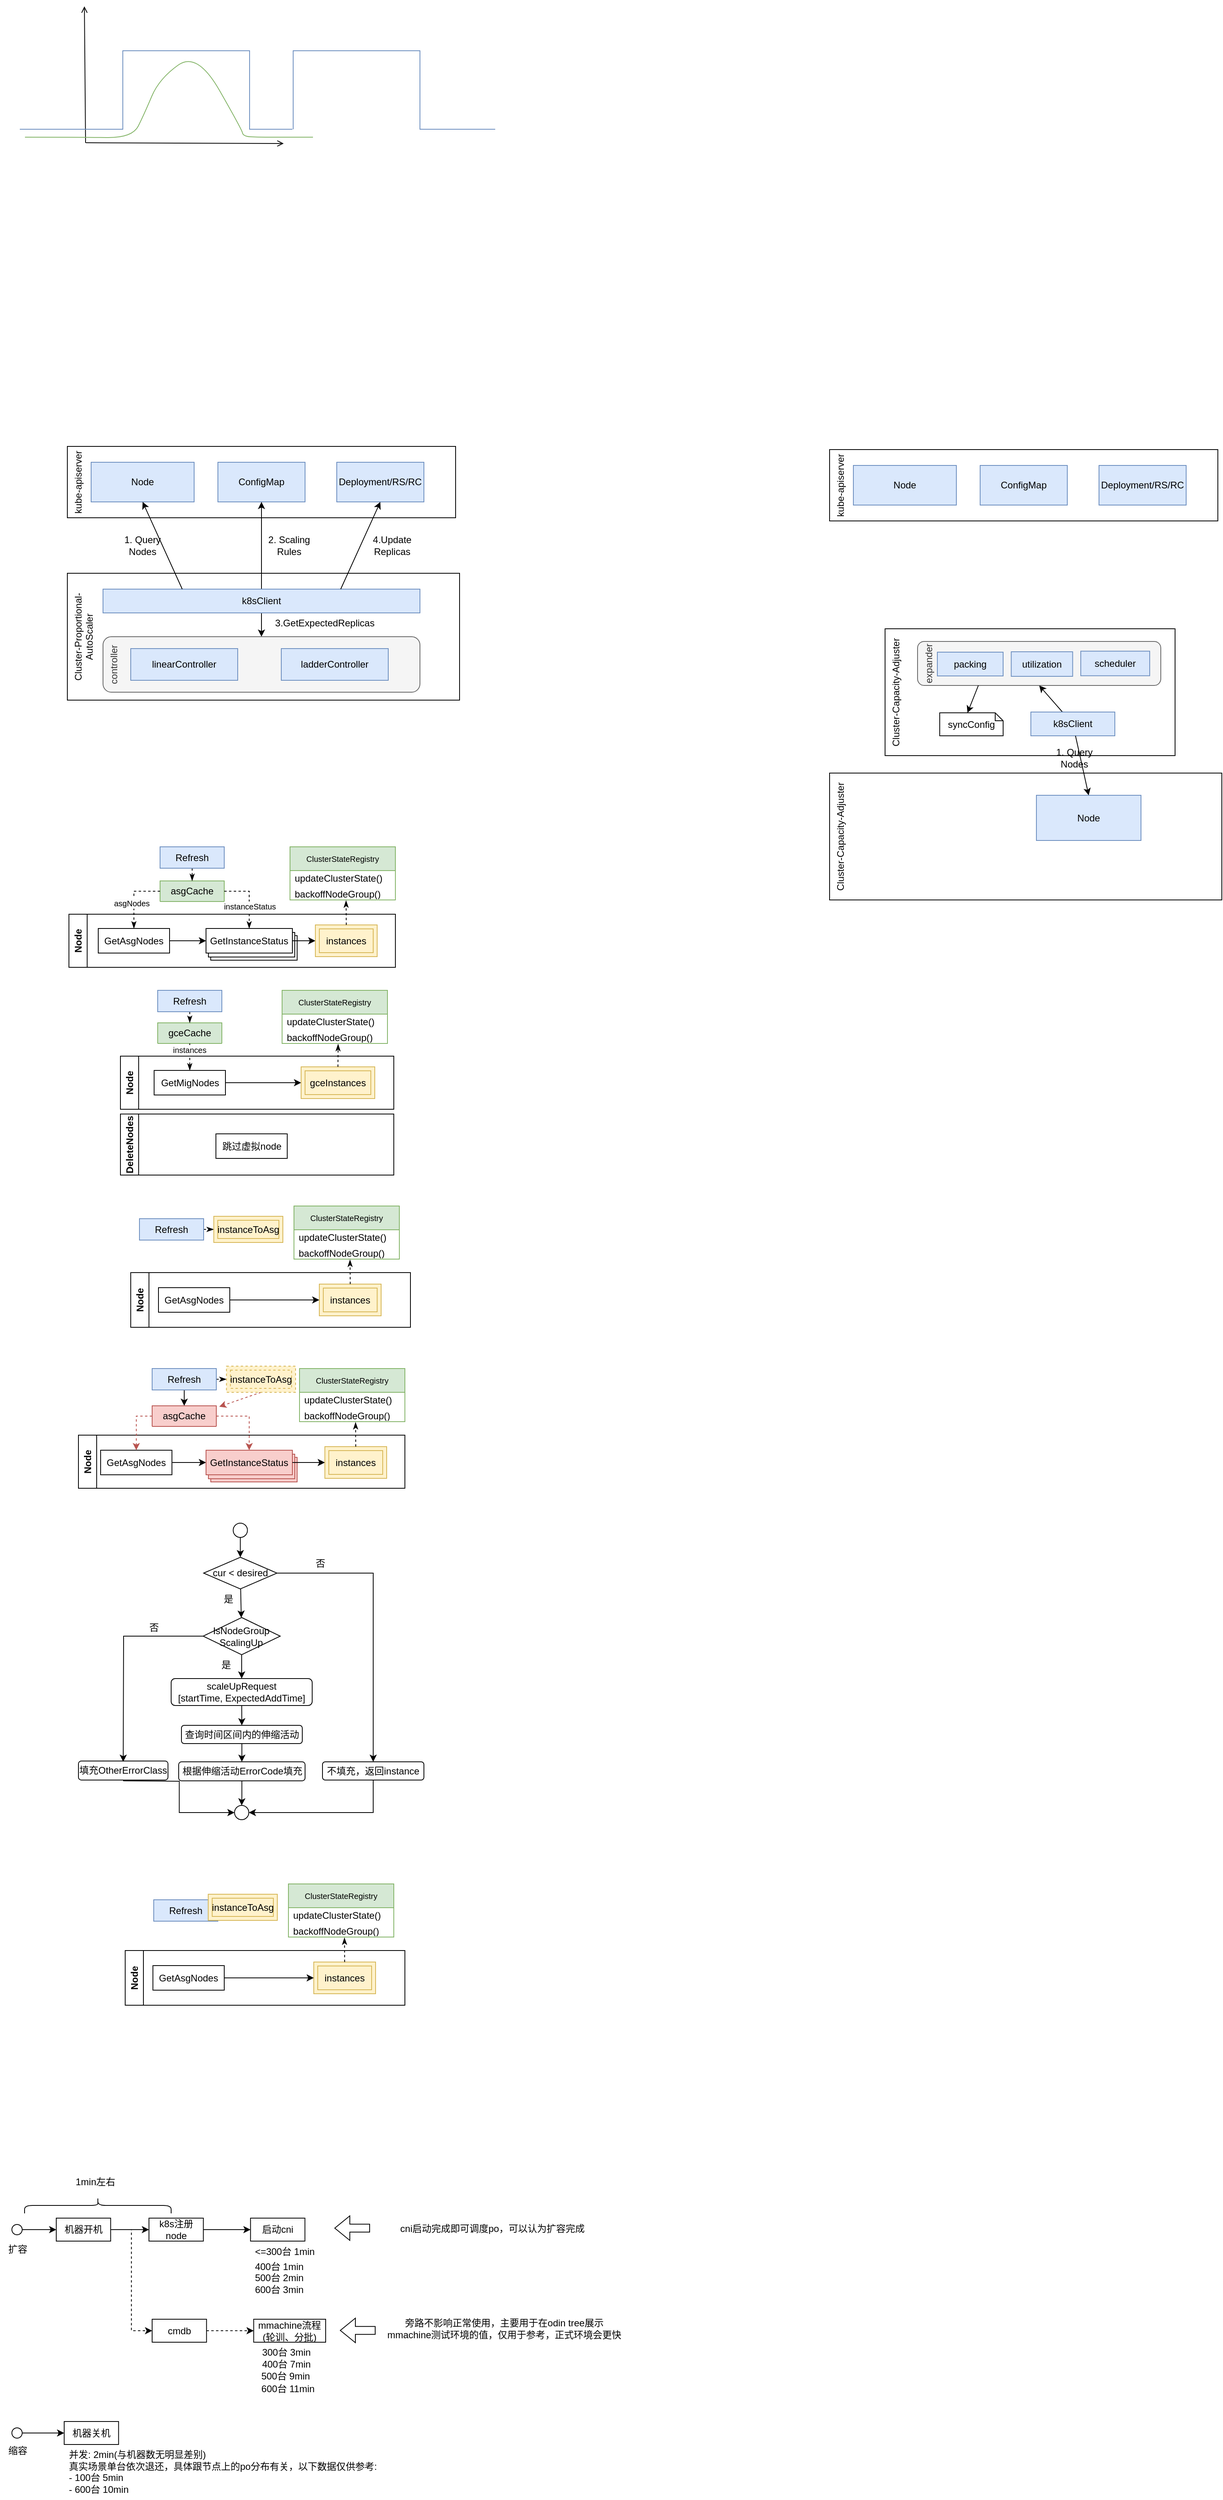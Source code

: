 <mxfile version="26.0.16">
  <diagram name="第 1 页" id="F5VYigaGw1SXEJX05_Oq">
    <mxGraphModel dx="925" dy="1605" grid="0" gridSize="10" guides="1" tooltips="1" connect="1" arrows="1" fold="1" page="1" pageScale="1" pageWidth="827" pageHeight="1169" math="0" shadow="0">
      <root>
        <mxCell id="0" />
        <mxCell id="1" parent="0" />
        <mxCell id="aSUJhLrz8YBLQvyZwgPZ-1" value="kube-apiserver" style="rounded=0;whiteSpace=wrap;html=1;horizontal=0;verticalAlign=top;" parent="1" vertex="1">
          <mxGeometry x="120" y="240" width="490" height="90" as="geometry" />
        </mxCell>
        <mxCell id="aSUJhLrz8YBLQvyZwgPZ-2" value="ConfigMap" style="rounded=0;whiteSpace=wrap;html=1;fillColor=#dae8fc;strokeColor=#6c8ebf;" parent="1" vertex="1">
          <mxGeometry x="310" y="260" width="110" height="50" as="geometry" />
        </mxCell>
        <mxCell id="aSUJhLrz8YBLQvyZwgPZ-3" value="Node" style="rounded=0;whiteSpace=wrap;html=1;fillColor=#dae8fc;strokeColor=#6c8ebf;" parent="1" vertex="1">
          <mxGeometry x="150" y="260" width="130" height="50" as="geometry" />
        </mxCell>
        <mxCell id="aSUJhLrz8YBLQvyZwgPZ-4" value="Deployment/RS/RC" style="rounded=0;whiteSpace=wrap;html=1;fillColor=#dae8fc;strokeColor=#6c8ebf;" parent="1" vertex="1">
          <mxGeometry x="460" y="260" width="110" height="50" as="geometry" />
        </mxCell>
        <mxCell id="aSUJhLrz8YBLQvyZwgPZ-5" value="Cluster-Proportional-AutoScaler" style="rounded=1;whiteSpace=wrap;html=1;horizontal=0;verticalAlign=top;arcSize=0;" parent="1" vertex="1">
          <mxGeometry x="120" y="400" width="495" height="160" as="geometry" />
        </mxCell>
        <mxCell id="aSUJhLrz8YBLQvyZwgPZ-7" value="1. Query Nodes" style="text;html=1;align=center;verticalAlign=middle;whiteSpace=wrap;rounded=0;" parent="1" vertex="1">
          <mxGeometry x="190" y="350" width="50" height="30" as="geometry" />
        </mxCell>
        <mxCell id="aSUJhLrz8YBLQvyZwgPZ-8" value="" style="rounded=0;orthogonalLoop=1;jettySize=auto;html=1;entryX=0.5;entryY=1;entryDx=0;entryDy=0;exitX=0.5;exitY=0;exitDx=0;exitDy=0;" parent="1" source="aSUJhLrz8YBLQvyZwgPZ-10" target="aSUJhLrz8YBLQvyZwgPZ-2" edge="1">
          <mxGeometry relative="1" as="geometry">
            <mxPoint x="260" y="410" as="sourcePoint" />
            <mxPoint x="225" y="320" as="targetPoint" />
          </mxGeometry>
        </mxCell>
        <mxCell id="aSUJhLrz8YBLQvyZwgPZ-9" value="2. Scaling Rules" style="text;html=1;align=center;verticalAlign=middle;whiteSpace=wrap;rounded=0;" parent="1" vertex="1">
          <mxGeometry x="365" y="350" width="70" height="30" as="geometry" />
        </mxCell>
        <mxCell id="aSUJhLrz8YBLQvyZwgPZ-20" value="" style="rounded=0;orthogonalLoop=1;jettySize=auto;html=1;entryX=0.5;entryY=0;entryDx=0;entryDy=0;" parent="1" source="aSUJhLrz8YBLQvyZwgPZ-10" target="aSUJhLrz8YBLQvyZwgPZ-14" edge="1">
          <mxGeometry relative="1" as="geometry" />
        </mxCell>
        <mxCell id="aSUJhLrz8YBLQvyZwgPZ-10" value="k8sC&lt;span style=&quot;background-color: initial;&quot;&gt;lient&lt;/span&gt;" style="rounded=0;whiteSpace=wrap;html=1;fillColor=#dae8fc;strokeColor=#6c8ebf;" parent="1" vertex="1">
          <mxGeometry x="165" y="420" width="400" height="30" as="geometry" />
        </mxCell>
        <mxCell id="aSUJhLrz8YBLQvyZwgPZ-6" value="" style="rounded=0;orthogonalLoop=1;jettySize=auto;html=1;entryX=0.5;entryY=1;entryDx=0;entryDy=0;exitX=0.25;exitY=0;exitDx=0;exitDy=0;" parent="1" source="aSUJhLrz8YBLQvyZwgPZ-10" target="aSUJhLrz8YBLQvyZwgPZ-3" edge="1">
          <mxGeometry relative="1" as="geometry" />
        </mxCell>
        <mxCell id="aSUJhLrz8YBLQvyZwgPZ-14" value="controller" style="rounded=1;whiteSpace=wrap;html=1;horizontal=0;verticalAlign=top;fillColor=#f5f5f5;fontColor=#333333;strokeColor=#666666;" parent="1" vertex="1">
          <mxGeometry x="165" y="480" width="400" height="70" as="geometry" />
        </mxCell>
        <mxCell id="aSUJhLrz8YBLQvyZwgPZ-11" value="linearController" style="rounded=0;whiteSpace=wrap;html=1;fillColor=#dae8fc;strokeColor=#6c8ebf;" parent="1" vertex="1">
          <mxGeometry x="200" y="495" width="135" height="40" as="geometry" />
        </mxCell>
        <mxCell id="aSUJhLrz8YBLQvyZwgPZ-12" value="ladderController" style="rounded=0;whiteSpace=wrap;html=1;fillColor=#dae8fc;strokeColor=#6c8ebf;" parent="1" vertex="1">
          <mxGeometry x="390" y="495" width="135" height="40" as="geometry" />
        </mxCell>
        <mxCell id="aSUJhLrz8YBLQvyZwgPZ-16" value="" style="rounded=0;orthogonalLoop=1;jettySize=auto;html=1;entryX=0.5;entryY=1;entryDx=0;entryDy=0;exitX=0.75;exitY=0;exitDx=0;exitDy=0;" parent="1" source="aSUJhLrz8YBLQvyZwgPZ-10" target="aSUJhLrz8YBLQvyZwgPZ-4" edge="1">
          <mxGeometry relative="1" as="geometry">
            <mxPoint x="250" y="430" as="sourcePoint" />
            <mxPoint x="375" y="320" as="targetPoint" />
          </mxGeometry>
        </mxCell>
        <mxCell id="aSUJhLrz8YBLQvyZwgPZ-18" value="3.GetExpectedReplicas" style="text;html=1;align=center;verticalAlign=middle;whiteSpace=wrap;rounded=0;" parent="1" vertex="1">
          <mxGeometry x="365" y="450" width="160" height="25" as="geometry" />
        </mxCell>
        <mxCell id="aSUJhLrz8YBLQvyZwgPZ-21" value="4.Update&lt;div&gt;Replicas&lt;/div&gt;" style="text;html=1;align=center;verticalAlign=middle;whiteSpace=wrap;rounded=0;" parent="1" vertex="1">
          <mxGeometry x="490" y="352.5" width="80" height="25" as="geometry" />
        </mxCell>
        <mxCell id="EStw5bXizqeQKJaaaStb-37" value="" style="rounded=0;orthogonalLoop=1;jettySize=auto;html=1;" parent="1" source="EStw5bXizqeQKJaaaStb-32" target="EStw5bXizqeQKJaaaStb-36" edge="1">
          <mxGeometry relative="1" as="geometry" />
        </mxCell>
        <mxCell id="EStw5bXizqeQKJaaaStb-32" value="GetAsgNodes" style="rounded=0;whiteSpace=wrap;html=1;" parent="1" vertex="1">
          <mxGeometry x="159" y="848" width="90" height="31" as="geometry" />
        </mxCell>
        <mxCell id="EStw5bXizqeQKJaaaStb-46" value="asgCache" style="swimlane;fontStyle=0;childLayout=stackLayout;horizontal=1;startSize=26;fillColor=#d5e8d4;horizontalStack=0;resizeParent=1;resizeParentMax=0;resizeLast=0;collapsible=1;marginBottom=0;whiteSpace=wrap;html=1;strokeColor=#82b366;" parent="1" vertex="1" collapsed="1">
          <mxGeometry x="237" y="788" width="81" height="26" as="geometry">
            <mxRectangle x="458" y="852" width="140" height="78" as="alternateBounds" />
          </mxGeometry>
        </mxCell>
        <mxCell id="EStw5bXizqeQKJaaaStb-47" value="+ asgToInstances: map" style="text;strokeColor=none;fillColor=none;align=left;verticalAlign=top;spacingLeft=4;spacingRight=4;overflow=hidden;rotatable=0;points=[[0,0.5],[1,0.5]];portConstraint=eastwest;whiteSpace=wrap;html=1;" parent="EStw5bXizqeQKJaaaStb-46" vertex="1">
          <mxGeometry y="26" width="140" height="26" as="geometry" />
        </mxCell>
        <mxCell id="EStw5bXizqeQKJaaaStb-48" value="+&amp;nbsp;&lt;span style=&quot;text-align: center; text-wrap: nowrap;&quot;&gt;instanceStatus&lt;/span&gt;: map" style="text;strokeColor=none;fillColor=none;align=left;verticalAlign=top;spacingLeft=4;spacingRight=4;overflow=hidden;rotatable=0;points=[[0,0.5],[1,0.5]];portConstraint=eastwest;whiteSpace=wrap;html=1;" parent="EStw5bXizqeQKJaaaStb-46" vertex="1">
          <mxGeometry y="52" width="140" height="26" as="geometry" />
        </mxCell>
        <mxCell id="EStw5bXizqeQKJaaaStb-55" value="" style="endArrow=classicThin;html=1;rounded=0;entryX=0.5;entryY=0;entryDx=0;entryDy=0;exitX=0;exitY=0.5;exitDx=0;exitDy=0;dashed=1;endFill=1;edgeStyle=orthogonalEdgeStyle;" parent="1" source="EStw5bXizqeQKJaaaStb-46" target="EStw5bXizqeQKJaaaStb-32" edge="1">
          <mxGeometry width="50" height="50" relative="1" as="geometry">
            <mxPoint x="383" y="803" as="sourcePoint" />
            <mxPoint x="433" y="753" as="targetPoint" />
          </mxGeometry>
        </mxCell>
        <mxCell id="EStw5bXizqeQKJaaaStb-88" value="&lt;span style=&quot;font-size: 10px; text-align: left; text-wrap: wrap; background-color: rgb(251, 251, 251);&quot;&gt;asgNodes&lt;/span&gt;" style="edgeLabel;html=1;align=center;verticalAlign=middle;resizable=0;points=[];" parent="EStw5bXizqeQKJaaaStb-55" vertex="1" connectable="0">
          <mxGeometry x="0.206" relative="1" as="geometry">
            <mxPoint x="-3" as="offset" />
          </mxGeometry>
        </mxCell>
        <mxCell id="EStw5bXizqeQKJaaaStb-56" value="" style="endArrow=classicThin;html=1;rounded=0;entryX=0.5;entryY=0;entryDx=0;entryDy=0;exitX=1;exitY=0.5;exitDx=0;exitDy=0;dashed=1;endFill=1;edgeStyle=orthogonalEdgeStyle;" parent="1" source="EStw5bXizqeQKJaaaStb-46" target="EStw5bXizqeQKJaaaStb-36" edge="1">
          <mxGeometry width="50" height="50" relative="1" as="geometry">
            <mxPoint x="268" y="807" as="sourcePoint" />
            <mxPoint x="214" y="858" as="targetPoint" />
          </mxGeometry>
        </mxCell>
        <mxCell id="EStw5bXizqeQKJaaaStb-87" value="&lt;span style=&quot;font-size: 10px; text-align: left; text-wrap: wrap; background-color: rgb(251, 251, 251);&quot;&gt;instanceStatus&lt;/span&gt;" style="edgeLabel;html=1;align=center;verticalAlign=middle;resizable=0;points=[];" parent="EStw5bXizqeQKJaaaStb-56" vertex="1" connectable="0">
          <mxGeometry x="0.179" y="-2" relative="1" as="geometry">
            <mxPoint x="2" y="4" as="offset" />
          </mxGeometry>
        </mxCell>
        <mxCell id="EStw5bXizqeQKJaaaStb-64" value="" style="rounded=0;orthogonalLoop=1;jettySize=auto;html=1;entryX=0.5;entryY=0;entryDx=0;entryDy=0;dashed=1;exitX=0.5;exitY=1;exitDx=0;exitDy=0;endArrow=classicThin;endFill=1;" parent="1" source="EStw5bXizqeQKJaaaStb-85" target="EStw5bXizqeQKJaaaStb-46" edge="1">
          <mxGeometry relative="1" as="geometry">
            <mxPoint x="276.827" y="759.099" as="sourcePoint" />
          </mxGeometry>
        </mxCell>
        <mxCell id="EStw5bXizqeQKJaaaStb-69" value="Node" style="swimlane;horizontal=0;whiteSpace=wrap;html=1;" parent="1" vertex="1">
          <mxGeometry x="122" y="830" width="412" height="67" as="geometry" />
        </mxCell>
        <mxCell id="EStw5bXizqeQKJaaaStb-34" value="GetInstanceStatus" style="rounded=0;whiteSpace=wrap;html=1;" parent="EStw5bXizqeQKJaaaStb-69" vertex="1">
          <mxGeometry x="179" y="27" width="109" height="31" as="geometry" />
        </mxCell>
        <mxCell id="EStw5bXizqeQKJaaaStb-35" value="GetInstanceStatus" style="rounded=0;whiteSpace=wrap;html=1;" parent="EStw5bXizqeQKJaaaStb-69" vertex="1">
          <mxGeometry x="176" y="23" width="109" height="31" as="geometry" />
        </mxCell>
        <mxCell id="EStw5bXizqeQKJaaaStb-36" value="GetInstanceStatus" style="rounded=0;whiteSpace=wrap;html=1;" parent="EStw5bXizqeQKJaaaStb-69" vertex="1">
          <mxGeometry x="173" y="18" width="109" height="31" as="geometry" />
        </mxCell>
        <mxCell id="EStw5bXizqeQKJaaaStb-60" value="instances" style="shape=ext;margin=3;double=1;whiteSpace=wrap;html=1;align=center;fillColor=#fff2cc;strokeColor=#d6b656;" parent="EStw5bXizqeQKJaaaStb-69" vertex="1">
          <mxGeometry x="311" y="13.5" width="78" height="40" as="geometry" />
        </mxCell>
        <mxCell id="EStw5bXizqeQKJaaaStb-39" value="" style="rounded=0;orthogonalLoop=1;jettySize=auto;html=1;exitX=1;exitY=0.5;exitDx=0;exitDy=0;entryX=0;entryY=0.5;entryDx=0;entryDy=0;" parent="EStw5bXizqeQKJaaaStb-69" source="EStw5bXizqeQKJaaaStb-36" target="EStw5bXizqeQKJaaaStb-60" edge="1">
          <mxGeometry relative="1" as="geometry">
            <mxPoint x="339" y="33.23" as="sourcePoint" />
            <mxPoint x="332" y="33" as="targetPoint" />
          </mxGeometry>
        </mxCell>
        <mxCell id="EStw5bXizqeQKJaaaStb-79" value="" style="endArrow=classicThin;html=1;rounded=0;exitX=0.5;exitY=0;exitDx=0;exitDy=0;endFill=1;dashed=1;entryX=0.532;entryY=1.043;entryDx=0;entryDy=0;entryPerimeter=0;" parent="1" source="EStw5bXizqeQKJaaaStb-60" target="EStw5bXizqeQKJaaaStb-83" edge="1">
          <mxGeometry width="50" height="50" relative="1" as="geometry">
            <mxPoint x="556" y="844" as="sourcePoint" />
            <mxPoint x="472" y="763.81" as="targetPoint" />
          </mxGeometry>
        </mxCell>
        <mxCell id="EStw5bXizqeQKJaaaStb-81" value="&lt;font style=&quot;font-size: 10px;&quot;&gt;ClusterStateRegistry&lt;/font&gt;" style="swimlane;fontStyle=0;childLayout=stackLayout;horizontal=1;startSize=30;horizontalStack=0;resizeParent=1;resizeParentMax=0;resizeLast=0;collapsible=1;marginBottom=0;whiteSpace=wrap;html=1;fillColor=#d5e8d4;strokeColor=#82b366;" parent="1" vertex="1">
          <mxGeometry x="401" y="745" width="133" height="67" as="geometry">
            <mxRectangle x="379" y="1184" width="127" height="30" as="alternateBounds" />
          </mxGeometry>
        </mxCell>
        <mxCell id="EStw5bXizqeQKJaaaStb-82" value="&lt;span style=&quot;text-align: center;&quot;&gt;updateClusterState()&lt;/span&gt;" style="text;strokeColor=none;fillColor=none;align=left;verticalAlign=middle;spacingLeft=4;spacingRight=4;overflow=hidden;points=[[0,0.5],[1,0.5]];portConstraint=eastwest;rotatable=0;whiteSpace=wrap;html=1;" parent="EStw5bXizqeQKJaaaStb-81" vertex="1">
          <mxGeometry y="30" width="133" height="20" as="geometry" />
        </mxCell>
        <mxCell id="EStw5bXizqeQKJaaaStb-83" value="&lt;span style=&quot;text-align: center;&quot;&gt;backoffNodeGroup()&lt;/span&gt;" style="text;strokeColor=none;fillColor=none;align=left;verticalAlign=middle;spacingLeft=4;spacingRight=4;overflow=hidden;points=[[0,0.5],[1,0.5]];portConstraint=eastwest;rotatable=0;whiteSpace=wrap;html=1;" parent="EStw5bXizqeQKJaaaStb-81" vertex="1">
          <mxGeometry y="50" width="133" height="17" as="geometry" />
        </mxCell>
        <mxCell id="EStw5bXizqeQKJaaaStb-85" value="Refresh" style="rounded=0;whiteSpace=wrap;html=1;fillColor=#dae8fc;strokeColor=#6c8ebf;" parent="1" vertex="1">
          <mxGeometry x="237" y="745" width="81" height="27" as="geometry" />
        </mxCell>
        <mxCell id="EStw5bXizqeQKJaaaStb-92" value="gceCache" style="swimlane;fontStyle=0;childLayout=stackLayout;horizontal=1;startSize=26;fillColor=#d5e8d4;horizontalStack=0;resizeParent=1;resizeParentMax=0;resizeLast=0;collapsible=1;marginBottom=0;whiteSpace=wrap;html=1;strokeColor=#82b366;" parent="1" vertex="1" collapsed="1">
          <mxGeometry x="234" y="967" width="81" height="26" as="geometry">
            <mxRectangle x="235" y="1084" width="140" height="52" as="alternateBounds" />
          </mxGeometry>
        </mxCell>
        <mxCell id="EStw5bXizqeQKJaaaStb-94" value="+&amp;nbsp;&lt;span style=&quot;text-align: center; text-wrap: nowrap;&quot;&gt;instances&lt;/span&gt;: map" style="text;strokeColor=none;fillColor=none;align=left;verticalAlign=top;spacingLeft=4;spacingRight=4;overflow=hidden;rotatable=0;points=[[0,0.5],[1,0.5]];portConstraint=eastwest;whiteSpace=wrap;html=1;" parent="EStw5bXizqeQKJaaaStb-92" vertex="1">
          <mxGeometry y="26" width="140" height="26" as="geometry" />
        </mxCell>
        <mxCell id="EStw5bXizqeQKJaaaStb-95" value="" style="endArrow=classicThin;html=1;rounded=0;entryX=0.5;entryY=0;entryDx=0;entryDy=0;exitX=0.5;exitY=1;exitDx=0;exitDy=0;dashed=1;endFill=1;" parent="1" source="EStw5bXizqeQKJaaaStb-92" target="EStw5bXizqeQKJaaaStb-91" edge="1">
          <mxGeometry width="50" height="50" relative="1" as="geometry">
            <mxPoint x="380" y="984" as="sourcePoint" />
            <mxPoint x="430" y="934" as="targetPoint" />
          </mxGeometry>
        </mxCell>
        <mxCell id="EStw5bXizqeQKJaaaStb-96" value="&lt;div style=&quot;text-align: left;&quot;&gt;&lt;span style=&quot;font-size: 10px; text-wrap: wrap;&quot;&gt;instances&lt;/span&gt;&lt;/div&gt;" style="edgeLabel;html=1;align=center;verticalAlign=middle;resizable=0;points=[];" parent="EStw5bXizqeQKJaaaStb-95" vertex="1" connectable="0">
          <mxGeometry x="0.206" relative="1" as="geometry">
            <mxPoint x="-1" y="-13" as="offset" />
          </mxGeometry>
        </mxCell>
        <mxCell id="EStw5bXizqeQKJaaaStb-99" value="" style="rounded=0;orthogonalLoop=1;jettySize=auto;html=1;entryX=0.5;entryY=0;entryDx=0;entryDy=0;dashed=1;exitX=0.5;exitY=1;exitDx=0;exitDy=0;endArrow=classicThin;endFill=1;" parent="1" source="EStw5bXizqeQKJaaaStb-110" target="EStw5bXizqeQKJaaaStb-92" edge="1">
          <mxGeometry relative="1" as="geometry">
            <mxPoint x="273.827" y="940.099" as="sourcePoint" />
          </mxGeometry>
        </mxCell>
        <mxCell id="EStw5bXizqeQKJaaaStb-100" value="Node" style="swimlane;horizontal=0;whiteSpace=wrap;html=1;" parent="1" vertex="1">
          <mxGeometry x="187" y="1009" width="345" height="67" as="geometry" />
        </mxCell>
        <mxCell id="EStw5bXizqeQKJaaaStb-104" value="gceInstances" style="shape=ext;margin=3;double=1;whiteSpace=wrap;html=1;align=center;fillColor=#fff2cc;strokeColor=#d6b656;" parent="EStw5bXizqeQKJaaaStb-100" vertex="1">
          <mxGeometry x="228" y="13.5" width="93" height="40" as="geometry" />
        </mxCell>
        <mxCell id="EStw5bXizqeQKJaaaStb-105" value="" style="rounded=0;orthogonalLoop=1;jettySize=auto;html=1;exitX=1;exitY=0.5;exitDx=0;exitDy=0;entryX=0;entryY=0.5;entryDx=0;entryDy=0;" parent="EStw5bXizqeQKJaaaStb-100" source="EStw5bXizqeQKJaaaStb-91" target="EStw5bXizqeQKJaaaStb-104" edge="1">
          <mxGeometry relative="1" as="geometry">
            <mxPoint x="282" y="33.5" as="sourcePoint" />
            <mxPoint x="332" y="33" as="targetPoint" />
          </mxGeometry>
        </mxCell>
        <mxCell id="EStw5bXizqeQKJaaaStb-91" value="GetMigNodes" style="rounded=0;whiteSpace=wrap;html=1;" parent="EStw5bXizqeQKJaaaStb-100" vertex="1">
          <mxGeometry x="42.5" y="18" width="90" height="31" as="geometry" />
        </mxCell>
        <mxCell id="EStw5bXizqeQKJaaaStb-106" value="" style="endArrow=classicThin;html=1;rounded=0;exitX=0.5;exitY=0;exitDx=0;exitDy=0;endFill=1;dashed=1;entryX=0.532;entryY=1.043;entryDx=0;entryDy=0;entryPerimeter=0;" parent="1" source="EStw5bXizqeQKJaaaStb-104" target="EStw5bXizqeQKJaaaStb-109" edge="1">
          <mxGeometry width="50" height="50" relative="1" as="geometry">
            <mxPoint x="553" y="1025" as="sourcePoint" />
            <mxPoint x="469" y="944.81" as="targetPoint" />
          </mxGeometry>
        </mxCell>
        <mxCell id="EStw5bXizqeQKJaaaStb-107" value="&lt;font style=&quot;font-size: 10px;&quot;&gt;ClusterStateRegistry&lt;/font&gt;" style="swimlane;fontStyle=0;childLayout=stackLayout;horizontal=1;startSize=30;horizontalStack=0;resizeParent=1;resizeParentMax=0;resizeLast=0;collapsible=1;marginBottom=0;whiteSpace=wrap;html=1;fillColor=#d5e8d4;strokeColor=#82b366;" parent="1" vertex="1">
          <mxGeometry x="391" y="926" width="133" height="67" as="geometry">
            <mxRectangle x="379" y="1184" width="127" height="30" as="alternateBounds" />
          </mxGeometry>
        </mxCell>
        <mxCell id="EStw5bXizqeQKJaaaStb-108" value="&lt;span style=&quot;text-align: center;&quot;&gt;updateClusterState()&lt;/span&gt;" style="text;strokeColor=none;fillColor=none;align=left;verticalAlign=middle;spacingLeft=4;spacingRight=4;overflow=hidden;points=[[0,0.5],[1,0.5]];portConstraint=eastwest;rotatable=0;whiteSpace=wrap;html=1;" parent="EStw5bXizqeQKJaaaStb-107" vertex="1">
          <mxGeometry y="30" width="133" height="20" as="geometry" />
        </mxCell>
        <mxCell id="EStw5bXizqeQKJaaaStb-109" value="&lt;span style=&quot;text-align: center;&quot;&gt;backoffNodeGroup()&lt;/span&gt;" style="text;strokeColor=none;fillColor=none;align=left;verticalAlign=middle;spacingLeft=4;spacingRight=4;overflow=hidden;points=[[0,0.5],[1,0.5]];portConstraint=eastwest;rotatable=0;whiteSpace=wrap;html=1;" parent="EStw5bXizqeQKJaaaStb-107" vertex="1">
          <mxGeometry y="50" width="133" height="17" as="geometry" />
        </mxCell>
        <mxCell id="EStw5bXizqeQKJaaaStb-110" value="Refresh" style="rounded=0;whiteSpace=wrap;html=1;fillColor=#dae8fc;strokeColor=#6c8ebf;" parent="1" vertex="1">
          <mxGeometry x="234" y="926" width="81" height="27" as="geometry" />
        </mxCell>
        <mxCell id="EStw5bXizqeQKJaaaStb-123" value="" style="rounded=0;orthogonalLoop=1;jettySize=auto;html=1;entryX=0;entryY=0.5;entryDx=0;entryDy=0;dashed=1;exitX=1;exitY=0.5;exitDx=0;exitDy=0;endArrow=classicThin;endFill=1;" parent="1" source="EStw5bXizqeQKJaaaStb-134" target="EStw5bXizqeQKJaaaStb-137" edge="1">
          <mxGeometry relative="1" as="geometry">
            <mxPoint x="365.827" y="1223.349" as="sourcePoint" />
            <mxPoint x="366.5" y="1257.25" as="targetPoint" />
          </mxGeometry>
        </mxCell>
        <mxCell id="EStw5bXizqeQKJaaaStb-124" value="Node" style="swimlane;horizontal=0;whiteSpace=wrap;html=1;" parent="1" vertex="1">
          <mxGeometry x="200" y="1282" width="353" height="69" as="geometry" />
        </mxCell>
        <mxCell id="EStw5bXizqeQKJaaaStb-128" value="instances" style="shape=ext;margin=3;double=1;whiteSpace=wrap;html=1;align=center;fillColor=#fff2cc;strokeColor=#d6b656;" parent="EStw5bXizqeQKJaaaStb-124" vertex="1">
          <mxGeometry x="238" y="14.5" width="78" height="40" as="geometry" />
        </mxCell>
        <mxCell id="EStw5bXizqeQKJaaaStb-129" value="" style="rounded=0;orthogonalLoop=1;jettySize=auto;html=1;exitX=1;exitY=0.5;exitDx=0;exitDy=0;entryX=0;entryY=0.5;entryDx=0;entryDy=0;" parent="EStw5bXizqeQKJaaaStb-124" source="EStw5bXizqeQKJaaaStb-115" target="EStw5bXizqeQKJaaaStb-128" edge="1">
          <mxGeometry relative="1" as="geometry">
            <mxPoint x="270" y="33.5" as="sourcePoint" />
            <mxPoint x="332" y="33" as="targetPoint" />
          </mxGeometry>
        </mxCell>
        <mxCell id="EStw5bXizqeQKJaaaStb-115" value="GetAsgNodes" style="rounded=0;whiteSpace=wrap;html=1;" parent="EStw5bXizqeQKJaaaStb-124" vertex="1">
          <mxGeometry x="35" y="19" width="90" height="31" as="geometry" />
        </mxCell>
        <mxCell id="EStw5bXizqeQKJaaaStb-130" value="" style="endArrow=classicThin;html=1;rounded=0;exitX=0.5;exitY=0;exitDx=0;exitDy=0;endFill=1;dashed=1;entryX=0.532;entryY=1.043;entryDx=0;entryDy=0;entryPerimeter=0;" parent="1" source="EStw5bXizqeQKJaaaStb-128" target="EStw5bXizqeQKJaaaStb-133" edge="1">
          <mxGeometry width="50" height="50" relative="1" as="geometry">
            <mxPoint x="561" y="1297" as="sourcePoint" />
            <mxPoint x="477" y="1216.81" as="targetPoint" />
          </mxGeometry>
        </mxCell>
        <mxCell id="EStw5bXizqeQKJaaaStb-131" value="&lt;font style=&quot;font-size: 10px;&quot;&gt;ClusterStateRegistry&lt;/font&gt;" style="swimlane;fontStyle=0;childLayout=stackLayout;horizontal=1;startSize=30;horizontalStack=0;resizeParent=1;resizeParentMax=0;resizeLast=0;collapsible=1;marginBottom=0;whiteSpace=wrap;html=1;fillColor=#d5e8d4;strokeColor=#82b366;" parent="1" vertex="1">
          <mxGeometry x="406" y="1198" width="133" height="67" as="geometry">
            <mxRectangle x="379" y="1184" width="127" height="30" as="alternateBounds" />
          </mxGeometry>
        </mxCell>
        <mxCell id="EStw5bXizqeQKJaaaStb-132" value="&lt;span style=&quot;text-align: center;&quot;&gt;updateClusterState()&lt;/span&gt;" style="text;strokeColor=none;fillColor=none;align=left;verticalAlign=middle;spacingLeft=4;spacingRight=4;overflow=hidden;points=[[0,0.5],[1,0.5]];portConstraint=eastwest;rotatable=0;whiteSpace=wrap;html=1;" parent="EStw5bXizqeQKJaaaStb-131" vertex="1">
          <mxGeometry y="30" width="133" height="20" as="geometry" />
        </mxCell>
        <mxCell id="EStw5bXizqeQKJaaaStb-133" value="&lt;span style=&quot;text-align: center;&quot;&gt;backoffNodeGroup()&lt;/span&gt;" style="text;strokeColor=none;fillColor=none;align=left;verticalAlign=middle;spacingLeft=4;spacingRight=4;overflow=hidden;points=[[0,0.5],[1,0.5]];portConstraint=eastwest;rotatable=0;whiteSpace=wrap;html=1;" parent="EStw5bXizqeQKJaaaStb-131" vertex="1">
          <mxGeometry y="50" width="133" height="17" as="geometry" />
        </mxCell>
        <mxCell id="EStw5bXizqeQKJaaaStb-134" value="Refresh" style="rounded=0;whiteSpace=wrap;html=1;fillColor=#dae8fc;strokeColor=#6c8ebf;" parent="1" vertex="1">
          <mxGeometry x="211" y="1214" width="81" height="27" as="geometry" />
        </mxCell>
        <mxCell id="EStw5bXizqeQKJaaaStb-137" value="&lt;span style=&quot;text-align: left;&quot;&gt;instanceToAsg&lt;/span&gt;" style="shape=ext;margin=3;double=1;whiteSpace=wrap;html=1;align=center;fillColor=#fff2cc;strokeColor=#d6b656;" parent="1" vertex="1">
          <mxGeometry x="304.8" y="1211" width="87.2" height="33" as="geometry" />
        </mxCell>
        <mxCell id="EStw5bXizqeQKJaaaStb-145" value="" style="rounded=0;orthogonalLoop=1;jettySize=auto;html=1;entryX=0;entryY=0.5;entryDx=0;entryDy=0;dashed=1;exitX=1;exitY=0.5;exitDx=0;exitDy=0;endArrow=classicThin;endFill=1;" parent="1" source="EStw5bXizqeQKJaaaStb-159" target="EStw5bXizqeQKJaaaStb-161" edge="1">
          <mxGeometry relative="1" as="geometry">
            <mxPoint x="381.827" y="1412.349" as="sourcePoint" />
            <mxPoint x="382.5" y="1446.25" as="targetPoint" />
          </mxGeometry>
        </mxCell>
        <mxCell id="EStw5bXizqeQKJaaaStb-146" value="Node" style="swimlane;horizontal=0;whiteSpace=wrap;html=1;" parent="1" vertex="1">
          <mxGeometry x="134" y="1487" width="412" height="67" as="geometry" />
        </mxCell>
        <mxCell id="EStw5bXizqeQKJaaaStb-147" value="GetInstanceStatus" style="rounded=0;whiteSpace=wrap;html=1;fillColor=#f8cecc;strokeColor=#b85450;" parent="EStw5bXizqeQKJaaaStb-146" vertex="1">
          <mxGeometry x="167" y="28" width="109" height="31" as="geometry" />
        </mxCell>
        <mxCell id="EStw5bXizqeQKJaaaStb-148" value="GetInstanceStatus" style="rounded=0;whiteSpace=wrap;html=1;fillColor=#f8cecc;strokeColor=#b85450;" parent="EStw5bXizqeQKJaaaStb-146" vertex="1">
          <mxGeometry x="164" y="24" width="109" height="31" as="geometry" />
        </mxCell>
        <mxCell id="EStw5bXizqeQKJaaaStb-149" value="GetInstanceStatus" style="rounded=0;whiteSpace=wrap;html=1;fillColor=#f8cecc;strokeColor=#b85450;" parent="EStw5bXizqeQKJaaaStb-146" vertex="1">
          <mxGeometry x="161" y="19" width="109" height="31" as="geometry" />
        </mxCell>
        <mxCell id="EStw5bXizqeQKJaaaStb-150" value="instances" style="shape=ext;margin=3;double=1;whiteSpace=wrap;html=1;align=center;fillColor=#fff2cc;strokeColor=#d6b656;" parent="EStw5bXizqeQKJaaaStb-146" vertex="1">
          <mxGeometry x="311" y="14.5" width="78" height="40" as="geometry" />
        </mxCell>
        <mxCell id="EStw5bXizqeQKJaaaStb-151" value="" style="rounded=0;orthogonalLoop=1;jettySize=auto;html=1;exitX=1;exitY=0.5;exitDx=0;exitDy=0;entryX=0;entryY=0.5;entryDx=0;entryDy=0;" parent="EStw5bXizqeQKJaaaStb-146" source="EStw5bXizqeQKJaaaStb-149" target="EStw5bXizqeQKJaaaStb-150" edge="1">
          <mxGeometry relative="1" as="geometry">
            <mxPoint x="339" y="34.23" as="sourcePoint" />
            <mxPoint x="332" y="34" as="targetPoint" />
          </mxGeometry>
        </mxCell>
        <mxCell id="EStw5bXizqeQKJaaaStb-152" value="GetAsgNodes" style="rounded=0;whiteSpace=wrap;html=1;" parent="EStw5bXizqeQKJaaaStb-146" vertex="1">
          <mxGeometry x="28" y="19" width="90" height="31" as="geometry" />
        </mxCell>
        <mxCell id="EStw5bXizqeQKJaaaStb-153" value="" style="rounded=0;orthogonalLoop=1;jettySize=auto;html=1;" parent="EStw5bXizqeQKJaaaStb-146" source="EStw5bXizqeQKJaaaStb-152" target="EStw5bXizqeQKJaaaStb-149" edge="1">
          <mxGeometry relative="1" as="geometry" />
        </mxCell>
        <mxCell id="EStw5bXizqeQKJaaaStb-154" value="" style="endArrow=classicThin;html=1;rounded=0;exitX=0.5;exitY=0;exitDx=0;exitDy=0;endFill=1;dashed=1;entryX=0.532;entryY=1.043;entryDx=0;entryDy=0;entryPerimeter=0;" parent="1" source="EStw5bXizqeQKJaaaStb-150" target="EStw5bXizqeQKJaaaStb-157" edge="1">
          <mxGeometry width="50" height="50" relative="1" as="geometry">
            <mxPoint x="568" y="1502" as="sourcePoint" />
            <mxPoint x="484" y="1421.81" as="targetPoint" />
          </mxGeometry>
        </mxCell>
        <mxCell id="EStw5bXizqeQKJaaaStb-155" value="&lt;font style=&quot;font-size: 10px;&quot;&gt;ClusterStateRegistry&lt;/font&gt;" style="swimlane;fontStyle=0;childLayout=stackLayout;horizontal=1;startSize=30;horizontalStack=0;resizeParent=1;resizeParentMax=0;resizeLast=0;collapsible=1;marginBottom=0;whiteSpace=wrap;html=1;fillColor=#d5e8d4;strokeColor=#82b366;" parent="1" vertex="1">
          <mxGeometry x="413" y="1403" width="133" height="67" as="geometry">
            <mxRectangle x="379" y="1184" width="127" height="30" as="alternateBounds" />
          </mxGeometry>
        </mxCell>
        <mxCell id="EStw5bXizqeQKJaaaStb-156" value="&lt;span style=&quot;text-align: center;&quot;&gt;updateClusterState()&lt;/span&gt;" style="text;strokeColor=none;fillColor=none;align=left;verticalAlign=middle;spacingLeft=4;spacingRight=4;overflow=hidden;points=[[0,0.5],[1,0.5]];portConstraint=eastwest;rotatable=0;whiteSpace=wrap;html=1;" parent="EStw5bXizqeQKJaaaStb-155" vertex="1">
          <mxGeometry y="30" width="133" height="20" as="geometry" />
        </mxCell>
        <mxCell id="EStw5bXizqeQKJaaaStb-157" value="&lt;span style=&quot;text-align: center;&quot;&gt;backoffNodeGroup()&lt;/span&gt;" style="text;strokeColor=none;fillColor=none;align=left;verticalAlign=middle;spacingLeft=4;spacingRight=4;overflow=hidden;points=[[0,0.5],[1,0.5]];portConstraint=eastwest;rotatable=0;whiteSpace=wrap;html=1;" parent="EStw5bXizqeQKJaaaStb-155" vertex="1">
          <mxGeometry y="50" width="133" height="17" as="geometry" />
        </mxCell>
        <mxCell id="EStw5bXizqeQKJaaaStb-158" value="" style="rounded=0;orthogonalLoop=1;jettySize=auto;html=1;entryX=0.5;entryY=0;entryDx=0;entryDy=0;" parent="1" source="EStw5bXizqeQKJaaaStb-159" target="EStw5bXizqeQKJaaaStb-164" edge="1">
          <mxGeometry relative="1" as="geometry" />
        </mxCell>
        <mxCell id="EStw5bXizqeQKJaaaStb-159" value="Refresh" style="rounded=0;whiteSpace=wrap;html=1;fillColor=#dae8fc;strokeColor=#6c8ebf;" parent="1" vertex="1">
          <mxGeometry x="227" y="1403" width="81" height="27" as="geometry" />
        </mxCell>
        <mxCell id="EStw5bXizqeQKJaaaStb-160" value="" style="rounded=0;orthogonalLoop=1;jettySize=auto;html=1;entryX=1.045;entryY=0.044;entryDx=0;entryDy=0;entryPerimeter=0;exitX=0.5;exitY=1;exitDx=0;exitDy=0;fillColor=#f8cecc;strokeColor=#b85450;dashed=1;" parent="1" source="EStw5bXizqeQKJaaaStb-161" target="EStw5bXizqeQKJaaaStb-164" edge="1">
          <mxGeometry relative="1" as="geometry" />
        </mxCell>
        <mxCell id="EStw5bXizqeQKJaaaStb-161" value="&lt;span style=&quot;text-align: left;&quot;&gt;instanceToAsg&lt;/span&gt;" style="shape=ext;margin=3;double=1;whiteSpace=wrap;html=1;align=center;fillColor=#fff2cc;strokeColor=#d6b656;dashed=1;" parent="1" vertex="1">
          <mxGeometry x="320.8" y="1400" width="87.2" height="33" as="geometry" />
        </mxCell>
        <mxCell id="EStw5bXizqeQKJaaaStb-162" value="" style="edgeStyle=orthogonalEdgeStyle;rounded=0;orthogonalLoop=1;jettySize=auto;html=1;exitX=0;exitY=0.5;exitDx=0;exitDy=0;fillColor=#f8cecc;strokeColor=#b85450;dashed=1;" parent="1" source="EStw5bXizqeQKJaaaStb-164" target="EStw5bXizqeQKJaaaStb-152" edge="1">
          <mxGeometry relative="1" as="geometry" />
        </mxCell>
        <mxCell id="EStw5bXizqeQKJaaaStb-163" value="" style="edgeStyle=orthogonalEdgeStyle;rounded=0;orthogonalLoop=1;jettySize=auto;html=1;entryX=0.5;entryY=0;entryDx=0;entryDy=0;exitX=1;exitY=0.5;exitDx=0;exitDy=0;fillColor=#f8cecc;strokeColor=#b85450;dashed=1;" parent="1" source="EStw5bXizqeQKJaaaStb-164" target="EStw5bXizqeQKJaaaStb-149" edge="1">
          <mxGeometry relative="1" as="geometry" />
        </mxCell>
        <mxCell id="EStw5bXizqeQKJaaaStb-164" value="asgCache" style="swimlane;fontStyle=0;childLayout=stackLayout;horizontal=1;startSize=26;fillColor=#f8cecc;horizontalStack=0;resizeParent=1;resizeParentMax=0;resizeLast=0;collapsible=1;marginBottom=0;whiteSpace=wrap;html=1;strokeColor=#b85450;" parent="1" vertex="1" collapsed="1">
          <mxGeometry x="227" y="1450" width="81" height="26" as="geometry">
            <mxRectangle x="200" y="1240" width="140" height="52" as="alternateBounds" />
          </mxGeometry>
        </mxCell>
        <mxCell id="EStw5bXizqeQKJaaaStb-165" value="+ instanceToAsg" style="text;strokeColor=none;fillColor=none;align=left;verticalAlign=top;spacingLeft=4;spacingRight=4;overflow=hidden;rotatable=0;points=[[0,0.5],[1,0.5]];portConstraint=eastwest;whiteSpace=wrap;html=1;" parent="EStw5bXizqeQKJaaaStb-164" vertex="1">
          <mxGeometry y="26" width="140" height="26" as="geometry" />
        </mxCell>
        <mxCell id="EStw5bXizqeQKJaaaStb-170" value="" style="edgeStyle=orthogonalEdgeStyle;rounded=0;orthogonalLoop=1;jettySize=auto;html=1;" parent="1" source="EStw5bXizqeQKJaaaStb-167" target="EStw5bXizqeQKJaaaStb-169" edge="1">
          <mxGeometry relative="1" as="geometry" />
        </mxCell>
        <mxCell id="EStw5bXizqeQKJaaaStb-167" value="" style="ellipse;whiteSpace=wrap;html=1;aspect=fixed;" parent="1" vertex="1">
          <mxGeometry x="329.3" y="1598" width="18" height="18" as="geometry" />
        </mxCell>
        <mxCell id="EStw5bXizqeQKJaaaStb-175" value="" style="rounded=0;orthogonalLoop=1;jettySize=auto;html=1;" parent="1" source="EStw5bXizqeQKJaaaStb-169" target="EStw5bXizqeQKJaaaStb-174" edge="1">
          <mxGeometry relative="1" as="geometry" />
        </mxCell>
        <mxCell id="EStw5bXizqeQKJaaaStb-169" value="cur &amp;lt; desired" style="rhombus;whiteSpace=wrap;html=1;" parent="1" vertex="1">
          <mxGeometry x="292" y="1641" width="92.6" height="40" as="geometry" />
        </mxCell>
        <mxCell id="EStw5bXizqeQKJaaaStb-171" value="不填充，返回instance" style="rounded=1;whiteSpace=wrap;html=1;" parent="1" vertex="1">
          <mxGeometry x="442" y="1899" width="128" height="23" as="geometry" />
        </mxCell>
        <mxCell id="EStw5bXizqeQKJaaaStb-172" value="" style="edgeStyle=orthogonalEdgeStyle;rounded=0;orthogonalLoop=1;jettySize=auto;html=1;entryX=0.5;entryY=0;entryDx=0;entryDy=0;exitX=1;exitY=0.5;exitDx=0;exitDy=0;" parent="1" source="EStw5bXizqeQKJaaaStb-169" target="EStw5bXizqeQKJaaaStb-171" edge="1">
          <mxGeometry relative="1" as="geometry">
            <mxPoint x="348" y="1626" as="sourcePoint" />
            <mxPoint x="348" y="1651" as="targetPoint" />
          </mxGeometry>
        </mxCell>
        <mxCell id="EStw5bXizqeQKJaaaStb-173" value="否" style="text;html=1;align=center;verticalAlign=middle;resizable=0;points=[];autosize=1;strokeColor=none;fillColor=none;" parent="1" vertex="1">
          <mxGeometry x="424" y="1636" width="30" height="26" as="geometry" />
        </mxCell>
        <mxCell id="EStw5bXizqeQKJaaaStb-178" value="" style="rounded=0;orthogonalLoop=1;jettySize=auto;html=1;" parent="1" source="EStw5bXizqeQKJaaaStb-174" target="EStw5bXizqeQKJaaaStb-177" edge="1">
          <mxGeometry relative="1" as="geometry" />
        </mxCell>
        <mxCell id="EStw5bXizqeQKJaaaStb-174" value="IsNodeGroup&lt;div&gt;ScalingUp&lt;/div&gt;" style="rhombus;whiteSpace=wrap;html=1;" parent="1" vertex="1">
          <mxGeometry x="291.35" y="1717" width="97.3" height="47" as="geometry" />
        </mxCell>
        <mxCell id="EStw5bXizqeQKJaaaStb-176" value="是" style="text;html=1;align=center;verticalAlign=middle;resizable=0;points=[];autosize=1;strokeColor=none;fillColor=none;" parent="1" vertex="1">
          <mxGeometry x="308" y="1681" width="30" height="26" as="geometry" />
        </mxCell>
        <mxCell id="EStw5bXizqeQKJaaaStb-184" value="" style="rounded=0;orthogonalLoop=1;jettySize=auto;html=1;" parent="1" source="EStw5bXizqeQKJaaaStb-177" target="EStw5bXizqeQKJaaaStb-183" edge="1">
          <mxGeometry relative="1" as="geometry" />
        </mxCell>
        <mxCell id="EStw5bXizqeQKJaaaStb-177" value="scaleUpRequest&lt;div&gt;[startTime, ExpectedAddTime]&lt;/div&gt;" style="rounded=1;whiteSpace=wrap;html=1;" parent="1" vertex="1">
          <mxGeometry x="251" y="1794" width="178" height="34" as="geometry" />
        </mxCell>
        <mxCell id="EStw5bXizqeQKJaaaStb-189" value="" style="edgeStyle=orthogonalEdgeStyle;rounded=0;orthogonalLoop=1;jettySize=auto;html=1;entryX=0;entryY=0.5;entryDx=0;entryDy=0;exitX=0.5;exitY=1;exitDx=0;exitDy=0;" parent="1" target="EStw5bXizqeQKJaaaStb-187" edge="1">
          <mxGeometry relative="1" as="geometry">
            <mxPoint x="190.5" y="1923" as="sourcePoint" />
          </mxGeometry>
        </mxCell>
        <mxCell id="EStw5bXizqeQKJaaaStb-179" value="填充OtherErrorClass" style="rounded=1;whiteSpace=wrap;html=1;" parent="1" vertex="1">
          <mxGeometry x="134" y="1898" width="113" height="24" as="geometry" />
        </mxCell>
        <mxCell id="EStw5bXizqeQKJaaaStb-180" value="" style="edgeStyle=orthogonalEdgeStyle;rounded=0;orthogonalLoop=1;jettySize=auto;html=1;entryX=0.5;entryY=0;entryDx=0;entryDy=0;exitX=0;exitY=0.5;exitDx=0;exitDy=0;" parent="1" source="EStw5bXizqeQKJaaaStb-174" edge="1">
          <mxGeometry relative="1" as="geometry">
            <mxPoint x="395" y="1671" as="sourcePoint" />
            <mxPoint x="190.5" y="1899" as="targetPoint" />
          </mxGeometry>
        </mxCell>
        <mxCell id="EStw5bXizqeQKJaaaStb-181" value="否" style="text;html=1;align=center;verticalAlign=middle;resizable=0;points=[];autosize=1;strokeColor=none;fillColor=none;" parent="1" vertex="1">
          <mxGeometry x="214" y="1717" width="30" height="26" as="geometry" />
        </mxCell>
        <mxCell id="EStw5bXizqeQKJaaaStb-182" value="是" style="text;html=1;align=center;verticalAlign=middle;resizable=0;points=[];autosize=1;strokeColor=none;fillColor=none;" parent="1" vertex="1">
          <mxGeometry x="305" y="1764" width="30" height="26" as="geometry" />
        </mxCell>
        <mxCell id="EStw5bXizqeQKJaaaStb-186" value="" style="edgeStyle=orthogonalEdgeStyle;rounded=0;orthogonalLoop=1;jettySize=auto;html=1;" parent="1" source="EStw5bXizqeQKJaaaStb-183" target="EStw5bXizqeQKJaaaStb-185" edge="1">
          <mxGeometry relative="1" as="geometry" />
        </mxCell>
        <mxCell id="EStw5bXizqeQKJaaaStb-183" value="查询时间区间内的伸缩活动" style="rounded=1;whiteSpace=wrap;html=1;" parent="1" vertex="1">
          <mxGeometry x="264" y="1853" width="152.5" height="23" as="geometry" />
        </mxCell>
        <mxCell id="EStw5bXizqeQKJaaaStb-190" value="" style="edgeStyle=orthogonalEdgeStyle;rounded=0;orthogonalLoop=1;jettySize=auto;html=1;" parent="1" source="EStw5bXizqeQKJaaaStb-185" target="EStw5bXizqeQKJaaaStb-187" edge="1">
          <mxGeometry relative="1" as="geometry" />
        </mxCell>
        <mxCell id="EStw5bXizqeQKJaaaStb-185" value="根据伸缩活动ErrorCode填充" style="rounded=1;whiteSpace=wrap;html=1;" parent="1" vertex="1">
          <mxGeometry x="260.5" y="1899" width="159.5" height="24" as="geometry" />
        </mxCell>
        <mxCell id="EStw5bXizqeQKJaaaStb-187" value="" style="ellipse;whiteSpace=wrap;html=1;aspect=fixed;" parent="1" vertex="1">
          <mxGeometry x="331" y="1954" width="18" height="18" as="geometry" />
        </mxCell>
        <mxCell id="EStw5bXizqeQKJaaaStb-191" value="" style="edgeStyle=orthogonalEdgeStyle;rounded=0;orthogonalLoop=1;jettySize=auto;html=1;entryX=1;entryY=0.5;entryDx=0;entryDy=0;exitX=0.5;exitY=1;exitDx=0;exitDy=0;" parent="1" source="EStw5bXizqeQKJaaaStb-171" target="EStw5bXizqeQKJaaaStb-187" edge="1">
          <mxGeometry relative="1" as="geometry">
            <mxPoint x="201" y="1933" as="sourcePoint" />
            <mxPoint x="341" y="1973" as="targetPoint" />
          </mxGeometry>
        </mxCell>
        <mxCell id="EStw5bXizqeQKJaaaStb-193" value="Node" style="swimlane;horizontal=0;whiteSpace=wrap;html=1;" parent="1" vertex="1">
          <mxGeometry x="193" y="2137" width="353" height="69" as="geometry" />
        </mxCell>
        <mxCell id="EStw5bXizqeQKJaaaStb-194" value="instances" style="shape=ext;margin=3;double=1;whiteSpace=wrap;html=1;align=center;fillColor=#fff2cc;strokeColor=#d6b656;" parent="EStw5bXizqeQKJaaaStb-193" vertex="1">
          <mxGeometry x="238" y="14.5" width="78" height="40" as="geometry" />
        </mxCell>
        <mxCell id="EStw5bXizqeQKJaaaStb-195" value="" style="rounded=0;orthogonalLoop=1;jettySize=auto;html=1;exitX=1;exitY=0.5;exitDx=0;exitDy=0;entryX=0;entryY=0.5;entryDx=0;entryDy=0;" parent="EStw5bXizqeQKJaaaStb-193" source="EStw5bXizqeQKJaaaStb-196" target="EStw5bXizqeQKJaaaStb-194" edge="1">
          <mxGeometry relative="1" as="geometry">
            <mxPoint x="270" y="33.5" as="sourcePoint" />
            <mxPoint x="332" y="33" as="targetPoint" />
          </mxGeometry>
        </mxCell>
        <mxCell id="EStw5bXizqeQKJaaaStb-196" value="GetAsgNodes" style="rounded=0;whiteSpace=wrap;html=1;" parent="EStw5bXizqeQKJaaaStb-193" vertex="1">
          <mxGeometry x="35" y="19" width="90" height="31" as="geometry" />
        </mxCell>
        <mxCell id="EStw5bXizqeQKJaaaStb-192" value="" style="rounded=0;orthogonalLoop=1;jettySize=auto;html=1;entryX=0;entryY=0.5;entryDx=0;entryDy=0;dashed=1;exitX=1;exitY=0.5;exitDx=0;exitDy=0;endArrow=classicThin;endFill=1;" parent="1" source="EStw5bXizqeQKJaaaStb-201" target="EStw5bXizqeQKJaaaStb-202" edge="1">
          <mxGeometry relative="1" as="geometry">
            <mxPoint x="358.827" y="2078.349" as="sourcePoint" />
            <mxPoint x="359.5" y="2112.25" as="targetPoint" />
          </mxGeometry>
        </mxCell>
        <mxCell id="EStw5bXizqeQKJaaaStb-197" value="" style="endArrow=classicThin;html=1;rounded=0;exitX=0.5;exitY=0;exitDx=0;exitDy=0;endFill=1;dashed=1;entryX=0.532;entryY=1.043;entryDx=0;entryDy=0;entryPerimeter=0;" parent="1" source="EStw5bXizqeQKJaaaStb-194" target="EStw5bXizqeQKJaaaStb-200" edge="1">
          <mxGeometry width="50" height="50" relative="1" as="geometry">
            <mxPoint x="554" y="2152" as="sourcePoint" />
            <mxPoint x="470" y="2071.81" as="targetPoint" />
          </mxGeometry>
        </mxCell>
        <mxCell id="EStw5bXizqeQKJaaaStb-198" value="&lt;font style=&quot;font-size: 10px;&quot;&gt;ClusterStateRegistry&lt;/font&gt;" style="swimlane;fontStyle=0;childLayout=stackLayout;horizontal=1;startSize=30;horizontalStack=0;resizeParent=1;resizeParentMax=0;resizeLast=0;collapsible=1;marginBottom=0;whiteSpace=wrap;html=1;fillColor=#d5e8d4;strokeColor=#82b366;" parent="1" vertex="1">
          <mxGeometry x="399" y="2053" width="133" height="67" as="geometry">
            <mxRectangle x="379" y="1184" width="127" height="30" as="alternateBounds" />
          </mxGeometry>
        </mxCell>
        <mxCell id="EStw5bXizqeQKJaaaStb-199" value="&lt;span style=&quot;text-align: center;&quot;&gt;updateClusterState()&lt;/span&gt;" style="text;strokeColor=none;fillColor=none;align=left;verticalAlign=middle;spacingLeft=4;spacingRight=4;overflow=hidden;points=[[0,0.5],[1,0.5]];portConstraint=eastwest;rotatable=0;whiteSpace=wrap;html=1;" parent="EStw5bXizqeQKJaaaStb-198" vertex="1">
          <mxGeometry y="30" width="133" height="20" as="geometry" />
        </mxCell>
        <mxCell id="EStw5bXizqeQKJaaaStb-200" value="&lt;span style=&quot;text-align: center;&quot;&gt;backoffNodeGroup()&lt;/span&gt;" style="text;strokeColor=none;fillColor=none;align=left;verticalAlign=middle;spacingLeft=4;spacingRight=4;overflow=hidden;points=[[0,0.5],[1,0.5]];portConstraint=eastwest;rotatable=0;whiteSpace=wrap;html=1;" parent="EStw5bXizqeQKJaaaStb-198" vertex="1">
          <mxGeometry y="50" width="133" height="17" as="geometry" />
        </mxCell>
        <mxCell id="EStw5bXizqeQKJaaaStb-201" value="Refresh" style="rounded=0;whiteSpace=wrap;html=1;fillColor=#dae8fc;strokeColor=#6c8ebf;" parent="1" vertex="1">
          <mxGeometry x="229" y="2073" width="81" height="27" as="geometry" />
        </mxCell>
        <mxCell id="EStw5bXizqeQKJaaaStb-202" value="&lt;span style=&quot;text-align: left;&quot;&gt;instanceToAsg&lt;/span&gt;" style="shape=ext;margin=3;double=1;whiteSpace=wrap;html=1;align=center;fillColor=#fff2cc;strokeColor=#d6b656;" parent="1" vertex="1">
          <mxGeometry x="297.8" y="2066" width="87.2" height="33" as="geometry" />
        </mxCell>
        <mxCell id="varlpIeGK1AMJLTbUiaN-1" value="DeleteNodes" style="swimlane;horizontal=0;whiteSpace=wrap;html=1;" parent="1" vertex="1">
          <mxGeometry x="187" y="1082" width="345" height="77" as="geometry">
            <mxRectangle x="188" y="1102" width="32" height="92" as="alternateBounds" />
          </mxGeometry>
        </mxCell>
        <mxCell id="5BBRg3yK1_JjyFoo_uhe-3" value="跳过虚拟node" style="rounded=0;whiteSpace=wrap;html=1;" parent="varlpIeGK1AMJLTbUiaN-1" vertex="1">
          <mxGeometry x="120.5" y="25" width="90" height="31" as="geometry" />
        </mxCell>
        <mxCell id="IJfKlmuMN-XNazfKIvlV-6" value="" style="edgeStyle=orthogonalEdgeStyle;rounded=0;orthogonalLoop=1;jettySize=auto;html=1;" parent="1" source="IJfKlmuMN-XNazfKIvlV-1" target="IJfKlmuMN-XNazfKIvlV-2" edge="1">
          <mxGeometry relative="1" as="geometry" />
        </mxCell>
        <mxCell id="IJfKlmuMN-XNazfKIvlV-9" value="" style="edgeStyle=orthogonalEdgeStyle;rounded=0;orthogonalLoop=1;jettySize=auto;html=1;entryX=0;entryY=0.5;entryDx=0;entryDy=0;dashed=1;" parent="1" source="IJfKlmuMN-XNazfKIvlV-1" target="IJfKlmuMN-XNazfKIvlV-4" edge="1">
          <mxGeometry relative="1" as="geometry">
            <mxPoint x="174.005" y="2604.5" as="targetPoint" />
          </mxGeometry>
        </mxCell>
        <mxCell id="IJfKlmuMN-XNazfKIvlV-1" value="机器开机" style="rounded=0;whiteSpace=wrap;html=1;" parent="1" vertex="1">
          <mxGeometry x="106" y="2474.5" width="68.65" height="29" as="geometry" />
        </mxCell>
        <mxCell id="IJfKlmuMN-XNazfKIvlV-7" value="" style="edgeStyle=orthogonalEdgeStyle;rounded=0;orthogonalLoop=1;jettySize=auto;html=1;" parent="1" source="IJfKlmuMN-XNazfKIvlV-2" target="IJfKlmuMN-XNazfKIvlV-3" edge="1">
          <mxGeometry relative="1" as="geometry" />
        </mxCell>
        <mxCell id="IJfKlmuMN-XNazfKIvlV-2" value="k8s注册node" style="rounded=0;whiteSpace=wrap;html=1;" parent="1" vertex="1">
          <mxGeometry x="223.0" y="2474.5" width="68.65" height="29" as="geometry" />
        </mxCell>
        <mxCell id="IJfKlmuMN-XNazfKIvlV-3" value="启动cni" style="rounded=0;whiteSpace=wrap;html=1;" parent="1" vertex="1">
          <mxGeometry x="351.18" y="2474.5" width="68.65" height="29" as="geometry" />
        </mxCell>
        <mxCell id="IJfKlmuMN-XNazfKIvlV-10" value="" style="edgeStyle=orthogonalEdgeStyle;rounded=0;orthogonalLoop=1;jettySize=auto;html=1;dashed=1;" parent="1" source="IJfKlmuMN-XNazfKIvlV-4" target="IJfKlmuMN-XNazfKIvlV-5" edge="1">
          <mxGeometry relative="1" as="geometry" />
        </mxCell>
        <mxCell id="IJfKlmuMN-XNazfKIvlV-4" value="cmdb" style="rounded=0;whiteSpace=wrap;html=1;" parent="1" vertex="1">
          <mxGeometry x="227.0" y="2602" width="68.65" height="29" as="geometry" />
        </mxCell>
        <mxCell id="IJfKlmuMN-XNazfKIvlV-5" value="mmachine流程(轮训、分批)" style="rounded=0;whiteSpace=wrap;html=1;" parent="1" vertex="1">
          <mxGeometry x="355.18" y="2602" width="90.82" height="29" as="geometry" />
        </mxCell>
        <mxCell id="IJfKlmuMN-XNazfKIvlV-11" value="1min左右" style="text;html=1;align=center;verticalAlign=middle;resizable=0;points=[];autosize=1;strokeColor=none;fillColor=none;" parent="1" vertex="1">
          <mxGeometry x="121.0" y="2415.5" width="68" height="26" as="geometry" />
        </mxCell>
        <mxCell id="IJfKlmuMN-XNazfKIvlV-12" value="&amp;lt;=300台 1min" style="text;html=1;align=center;verticalAlign=middle;resizable=0;points=[];autosize=1;strokeColor=none;fillColor=none;" parent="1" vertex="1">
          <mxGeometry x="347.18" y="2503.5" width="93" height="26" as="geometry" />
        </mxCell>
        <mxCell id="IJfKlmuMN-XNazfKIvlV-13" value="400台 1min" style="text;html=1;align=center;verticalAlign=middle;resizable=0;points=[];autosize=1;strokeColor=none;fillColor=none;" parent="1" vertex="1">
          <mxGeometry x="347.3" y="2523" width="79" height="26" as="geometry" />
        </mxCell>
        <mxCell id="IJfKlmuMN-XNazfKIvlV-14" value="500台 2min" style="text;html=1;align=center;verticalAlign=middle;resizable=0;points=[];autosize=1;strokeColor=none;fillColor=none;" parent="1" vertex="1">
          <mxGeometry x="347.3" y="2537" width="79" height="26" as="geometry" />
        </mxCell>
        <mxCell id="IJfKlmuMN-XNazfKIvlV-16" value="" style="edgeStyle=orthogonalEdgeStyle;rounded=0;orthogonalLoop=1;jettySize=auto;html=1;" parent="1" source="IJfKlmuMN-XNazfKIvlV-15" target="IJfKlmuMN-XNazfKIvlV-1" edge="1">
          <mxGeometry relative="1" as="geometry" />
        </mxCell>
        <mxCell id="IJfKlmuMN-XNazfKIvlV-15" value="" style="ellipse;whiteSpace=wrap;html=1;aspect=fixed;" parent="1" vertex="1">
          <mxGeometry x="50" y="2482.5" width="13" height="13" as="geometry" />
        </mxCell>
        <mxCell id="IJfKlmuMN-XNazfKIvlV-17" value="" style="shape=curlyBracket;whiteSpace=wrap;html=1;rounded=1;labelPosition=left;verticalLabelPosition=middle;align=right;verticalAlign=middle;rotation=90;" parent="1" vertex="1">
          <mxGeometry x="148.5" y="2366" width="20" height="185" as="geometry" />
        </mxCell>
        <mxCell id="IJfKlmuMN-XNazfKIvlV-18" value="300台 3min" style="text;html=1;align=center;verticalAlign=middle;resizable=0;points=[];autosize=1;strokeColor=none;fillColor=none;" parent="1" vertex="1">
          <mxGeometry x="356.68" y="2631" width="79" height="26" as="geometry" />
        </mxCell>
        <mxCell id="IJfKlmuMN-XNazfKIvlV-19" value="400台 7min" style="text;html=1;align=center;verticalAlign=middle;resizable=0;points=[];autosize=1;strokeColor=none;fillColor=none;" parent="1" vertex="1">
          <mxGeometry x="356.68" y="2646" width="79" height="26" as="geometry" />
        </mxCell>
        <mxCell id="IJfKlmuMN-XNazfKIvlV-20" value="500台 9min" style="text;html=1;align=center;verticalAlign=middle;resizable=0;points=[];autosize=1;strokeColor=none;fillColor=none;" parent="1" vertex="1">
          <mxGeometry x="355.68" y="2661" width="79" height="26" as="geometry" />
        </mxCell>
        <mxCell id="IJfKlmuMN-XNazfKIvlV-23" value="" style="shape=flexArrow;endArrow=classic;html=1;rounded=0;" parent="1" edge="1">
          <mxGeometry width="50" height="50" relative="1" as="geometry">
            <mxPoint x="509" y="2616.13" as="sourcePoint" />
            <mxPoint x="464" y="2616.13" as="targetPoint" />
          </mxGeometry>
        </mxCell>
        <mxCell id="IJfKlmuMN-XNazfKIvlV-24" value="旁路不影响正常使用，主要用于在odin tree展示&lt;div&gt;mmachine测试环境的值，仅用于参考，正式环境会更快&lt;/div&gt;" style="text;html=1;align=center;verticalAlign=middle;resizable=0;points=[];autosize=1;strokeColor=none;fillColor=none;" parent="1" vertex="1">
          <mxGeometry x="514" y="2593" width="313" height="41" as="geometry" />
        </mxCell>
        <mxCell id="IJfKlmuMN-XNazfKIvlV-25" value="" style="shape=flexArrow;endArrow=classic;html=1;rounded=0;" parent="1" edge="1">
          <mxGeometry width="50" height="50" relative="1" as="geometry">
            <mxPoint x="502" y="2487.13" as="sourcePoint" />
            <mxPoint x="457" y="2487.13" as="targetPoint" />
          </mxGeometry>
        </mxCell>
        <mxCell id="IJfKlmuMN-XNazfKIvlV-26" value="cni启动完成即可调度po，可以认为扩容完成" style="text;html=1;align=center;verticalAlign=middle;resizable=0;points=[];autosize=1;strokeColor=none;fillColor=none;" parent="1" vertex="1">
          <mxGeometry x="530" y="2474.5" width="251" height="26" as="geometry" />
        </mxCell>
        <mxCell id="IJfKlmuMN-XNazfKIvlV-32" value="600台 11min" style="text;html=1;align=center;verticalAlign=middle;resizable=0;points=[];autosize=1;strokeColor=none;fillColor=none;" parent="1" vertex="1">
          <mxGeometry x="355.18" y="2677" width="85" height="26" as="geometry" />
        </mxCell>
        <mxCell id="IJfKlmuMN-XNazfKIvlV-33" value="600台 3min" style="text;html=1;align=center;verticalAlign=middle;resizable=0;points=[];autosize=1;strokeColor=none;fillColor=none;" parent="1" vertex="1">
          <mxGeometry x="347.3" y="2551.5" width="79" height="26" as="geometry" />
        </mxCell>
        <mxCell id="IJfKlmuMN-XNazfKIvlV-34" value="扩容" style="text;html=1;align=center;verticalAlign=middle;resizable=0;points=[];autosize=1;strokeColor=none;fillColor=none;" parent="1" vertex="1">
          <mxGeometry x="35.5" y="2500.5" width="42" height="26" as="geometry" />
        </mxCell>
        <mxCell id="IJfKlmuMN-XNazfKIvlV-38" value="" style="edgeStyle=orthogonalEdgeStyle;rounded=0;orthogonalLoop=1;jettySize=auto;html=1;" parent="1" source="IJfKlmuMN-XNazfKIvlV-35" target="IJfKlmuMN-XNazfKIvlV-37" edge="1">
          <mxGeometry relative="1" as="geometry" />
        </mxCell>
        <mxCell id="IJfKlmuMN-XNazfKIvlV-35" value="" style="ellipse;whiteSpace=wrap;html=1;aspect=fixed;" parent="1" vertex="1">
          <mxGeometry x="50" y="2739" width="13" height="13" as="geometry" />
        </mxCell>
        <mxCell id="IJfKlmuMN-XNazfKIvlV-36" value="缩容" style="text;html=1;align=center;verticalAlign=middle;resizable=0;points=[];autosize=1;strokeColor=none;fillColor=none;" parent="1" vertex="1">
          <mxGeometry x="35.5" y="2755" width="42" height="26" as="geometry" />
        </mxCell>
        <mxCell id="IJfKlmuMN-XNazfKIvlV-37" value="机器关机" style="rounded=0;whiteSpace=wrap;html=1;" parent="1" vertex="1">
          <mxGeometry x="116" y="2731" width="68.65" height="29" as="geometry" />
        </mxCell>
        <mxCell id="IJfKlmuMN-XNazfKIvlV-41" value="并发: 2min(与机器数无明显差别)" style="text;html=1;align=center;verticalAlign=middle;resizable=0;points=[];autosize=1;strokeColor=none;fillColor=none;" parent="1" vertex="1">
          <mxGeometry x="112" y="2760" width="191" height="26" as="geometry" />
        </mxCell>
        <mxCell id="IJfKlmuMN-XNazfKIvlV-42" value="真实场景单台依次退还，具体跟节点上的po分布有关，以下数据仅供参考:&lt;div&gt;- 100台 5min&lt;/div&gt;&lt;div&gt;- 600台 10min&lt;/div&gt;" style="text;html=1;align=left;verticalAlign=middle;resizable=0;points=[];autosize=1;strokeColor=none;fillColor=none;" parent="1" vertex="1">
          <mxGeometry x="119.5" y="2774" width="407" height="55" as="geometry" />
        </mxCell>
        <mxCell id="ngXDFKrESsriUpn0zwOy-2" value="" style="endArrow=open;html=1;rounded=0;endFill=0;" parent="1" edge="1">
          <mxGeometry width="50" height="50" relative="1" as="geometry">
            <mxPoint x="143" y="-143" as="sourcePoint" />
            <mxPoint x="141.5" y="-315" as="targetPoint" />
          </mxGeometry>
        </mxCell>
        <mxCell id="ngXDFKrESsriUpn0zwOy-3" value="" style="endArrow=open;html=1;rounded=0;endFill=0;" parent="1" edge="1">
          <mxGeometry width="50" height="50" relative="1" as="geometry">
            <mxPoint x="143" y="-143" as="sourcePoint" />
            <mxPoint x="393" y="-142" as="targetPoint" />
          </mxGeometry>
        </mxCell>
        <mxCell id="ngXDFKrESsriUpn0zwOy-4" value="" style="endArrow=none;html=1;rounded=0;fillColor=#dae8fc;strokeColor=#6c8ebf;strokeWidth=1;" parent="1" edge="1">
          <mxGeometry width="50" height="50" relative="1" as="geometry">
            <mxPoint x="60" y="-160" as="sourcePoint" />
            <mxPoint x="404" y="-160" as="targetPoint" />
            <Array as="points">
              <mxPoint x="190" y="-160" />
              <mxPoint x="190" y="-259" />
              <mxPoint x="350" y="-259" />
              <mxPoint x="350" y="-160" />
            </Array>
          </mxGeometry>
        </mxCell>
        <mxCell id="ngXDFKrESsriUpn0zwOy-7" value="" style="curved=1;endArrow=none;html=1;rounded=0;startFill=0;fillColor=#d5e8d4;strokeColor=#82b366;strokeWidth=1;" parent="1" edge="1">
          <mxGeometry width="50" height="50" relative="1" as="geometry">
            <mxPoint x="66.5" y="-150" as="sourcePoint" />
            <mxPoint x="430" y="-150" as="targetPoint" />
            <Array as="points">
              <mxPoint x="136.5" y="-150" />
              <mxPoint x="202" y="-149" />
              <mxPoint x="217" y="-179" />
              <mxPoint x="236" y="-224" />
              <mxPoint x="284" y="-258" />
              <mxPoint x="340" y="-160" />
              <mxPoint x="342" y="-151" />
              <mxPoint x="360" y="-150" />
              <mxPoint x="380" y="-150" />
            </Array>
          </mxGeometry>
        </mxCell>
        <mxCell id="ngXDFKrESsriUpn0zwOy-8" value="" style="endArrow=none;html=1;rounded=0;fillColor=#dae8fc;strokeColor=#6c8ebf;strokeWidth=1;" parent="1" edge="1">
          <mxGeometry width="50" height="50" relative="1" as="geometry">
            <mxPoint x="405" y="-160" as="sourcePoint" />
            <mxPoint x="660" y="-160" as="targetPoint" />
            <Array as="points">
              <mxPoint x="405" y="-160" />
              <mxPoint x="405" y="-259" />
              <mxPoint x="565" y="-259" />
              <mxPoint x="565" y="-160" />
            </Array>
          </mxGeometry>
        </mxCell>
        <mxCell id="fU3qHzXubMhYcUPqZXy5-1" value="kube-apiserver" style="rounded=0;whiteSpace=wrap;html=1;horizontal=0;verticalAlign=top;" vertex="1" parent="1">
          <mxGeometry x="1082" y="244" width="490" height="90" as="geometry" />
        </mxCell>
        <mxCell id="fU3qHzXubMhYcUPqZXy5-2" value="ConfigMap" style="rounded=0;whiteSpace=wrap;html=1;fillColor=#dae8fc;strokeColor=#6c8ebf;" vertex="1" parent="1">
          <mxGeometry x="1272" y="264" width="110" height="50" as="geometry" />
        </mxCell>
        <mxCell id="fU3qHzXubMhYcUPqZXy5-3" value="Node" style="rounded=0;whiteSpace=wrap;html=1;fillColor=#dae8fc;strokeColor=#6c8ebf;" vertex="1" parent="1">
          <mxGeometry x="1112" y="264" width="130" height="50" as="geometry" />
        </mxCell>
        <mxCell id="fU3qHzXubMhYcUPqZXy5-4" value="Deployment/RS/RC" style="rounded=0;whiteSpace=wrap;html=1;fillColor=#dae8fc;strokeColor=#6c8ebf;" vertex="1" parent="1">
          <mxGeometry x="1422" y="264" width="110" height="50" as="geometry" />
        </mxCell>
        <mxCell id="fU3qHzXubMhYcUPqZXy5-5" value="Cluster-Capacity-Adjuster" style="rounded=1;whiteSpace=wrap;html=1;horizontal=0;verticalAlign=top;arcSize=0;" vertex="1" parent="1">
          <mxGeometry x="1152" y="470" width="366" height="160" as="geometry" />
        </mxCell>
        <mxCell id="fU3qHzXubMhYcUPqZXy5-9" value="" style="rounded=0;orthogonalLoop=1;jettySize=auto;html=1;entryX=0.5;entryY=1;entryDx=0;entryDy=0;" edge="1" parent="1" source="fU3qHzXubMhYcUPqZXy5-10" target="fU3qHzXubMhYcUPqZXy5-12">
          <mxGeometry relative="1" as="geometry" />
        </mxCell>
        <mxCell id="fU3qHzXubMhYcUPqZXy5-10" value="k8sC&lt;span style=&quot;background-color: initial;&quot;&gt;lient&lt;/span&gt;" style="rounded=0;whiteSpace=wrap;html=1;fillColor=#dae8fc;strokeColor=#6c8ebf;" vertex="1" parent="1">
          <mxGeometry x="1336" y="575" width="106" height="30" as="geometry" />
        </mxCell>
        <mxCell id="fU3qHzXubMhYcUPqZXy5-12" value="expander" style="rounded=1;whiteSpace=wrap;html=1;horizontal=0;verticalAlign=top;fillColor=#f5f5f5;fontColor=#333333;strokeColor=#666666;" vertex="1" parent="1">
          <mxGeometry x="1193" y="486" width="307" height="55.5" as="geometry" />
        </mxCell>
        <mxCell id="fU3qHzXubMhYcUPqZXy5-13" value="scheduler" style="rounded=0;whiteSpace=wrap;html=1;fillColor=#dae8fc;strokeColor=#6c8ebf;" vertex="1" parent="1">
          <mxGeometry x="1399" y="498.25" width="87" height="31" as="geometry" />
        </mxCell>
        <mxCell id="fU3qHzXubMhYcUPqZXy5-14" value="utilization" style="rounded=0;whiteSpace=wrap;html=1;fillColor=#dae8fc;strokeColor=#6c8ebf;" vertex="1" parent="1">
          <mxGeometry x="1311.25" y="499" width="77.5" height="31" as="geometry" />
        </mxCell>
        <mxCell id="fU3qHzXubMhYcUPqZXy5-18" value="packing" style="rounded=0;whiteSpace=wrap;html=1;fillColor=#dae8fc;strokeColor=#6c8ebf;" vertex="1" parent="1">
          <mxGeometry x="1218" y="499.5" width="83" height="30" as="geometry" />
        </mxCell>
        <mxCell id="fU3qHzXubMhYcUPqZXy5-21" value="Cluster-Capacity-Adjuster" style="rounded=1;whiteSpace=wrap;html=1;horizontal=0;verticalAlign=top;arcSize=0;" vertex="1" parent="1">
          <mxGeometry x="1082" y="652" width="495" height="160" as="geometry" />
        </mxCell>
        <mxCell id="fU3qHzXubMhYcUPqZXy5-22" value="Node" style="rounded=0;whiteSpace=wrap;html=1;fillColor=#dae8fc;strokeColor=#6c8ebf;" vertex="1" parent="1">
          <mxGeometry x="1343" y="680" width="132" height="57" as="geometry" />
        </mxCell>
        <mxCell id="fU3qHzXubMhYcUPqZXy5-23" value="" style="rounded=0;orthogonalLoop=1;jettySize=auto;html=1;entryX=0.5;entryY=0;entryDx=0;entryDy=0;" edge="1" parent="1" source="fU3qHzXubMhYcUPqZXy5-10" target="fU3qHzXubMhYcUPqZXy5-22">
          <mxGeometry relative="1" as="geometry" />
        </mxCell>
        <mxCell id="fU3qHzXubMhYcUPqZXy5-24" value="1. Query Nodes" style="text;html=1;align=center;verticalAlign=middle;whiteSpace=wrap;rounded=0;" vertex="1" parent="1">
          <mxGeometry x="1366" y="618" width="50" height="30" as="geometry" />
        </mxCell>
        <mxCell id="fU3qHzXubMhYcUPqZXy5-25" value="&lt;div&gt;syncConfig&lt;/div&gt;" style="shape=note;whiteSpace=wrap;html=1;backgroundOutline=1;darkOpacity=0.05;size=10;" vertex="1" parent="1">
          <mxGeometry x="1221" y="576" width="80" height="29" as="geometry" />
        </mxCell>
        <mxCell id="fU3qHzXubMhYcUPqZXy5-26" value="" style="rounded=0;orthogonalLoop=1;jettySize=auto;html=1;entryX=0;entryY=0;entryDx=35;entryDy=0;entryPerimeter=0;exitX=0.25;exitY=1;exitDx=0;exitDy=0;" edge="1" parent="1" source="fU3qHzXubMhYcUPqZXy5-12" target="fU3qHzXubMhYcUPqZXy5-25">
          <mxGeometry relative="1" as="geometry">
            <mxPoint x="1359" y="583" as="sourcePoint" />
            <mxPoint x="1357" y="552" as="targetPoint" />
          </mxGeometry>
        </mxCell>
      </root>
    </mxGraphModel>
  </diagram>
</mxfile>
